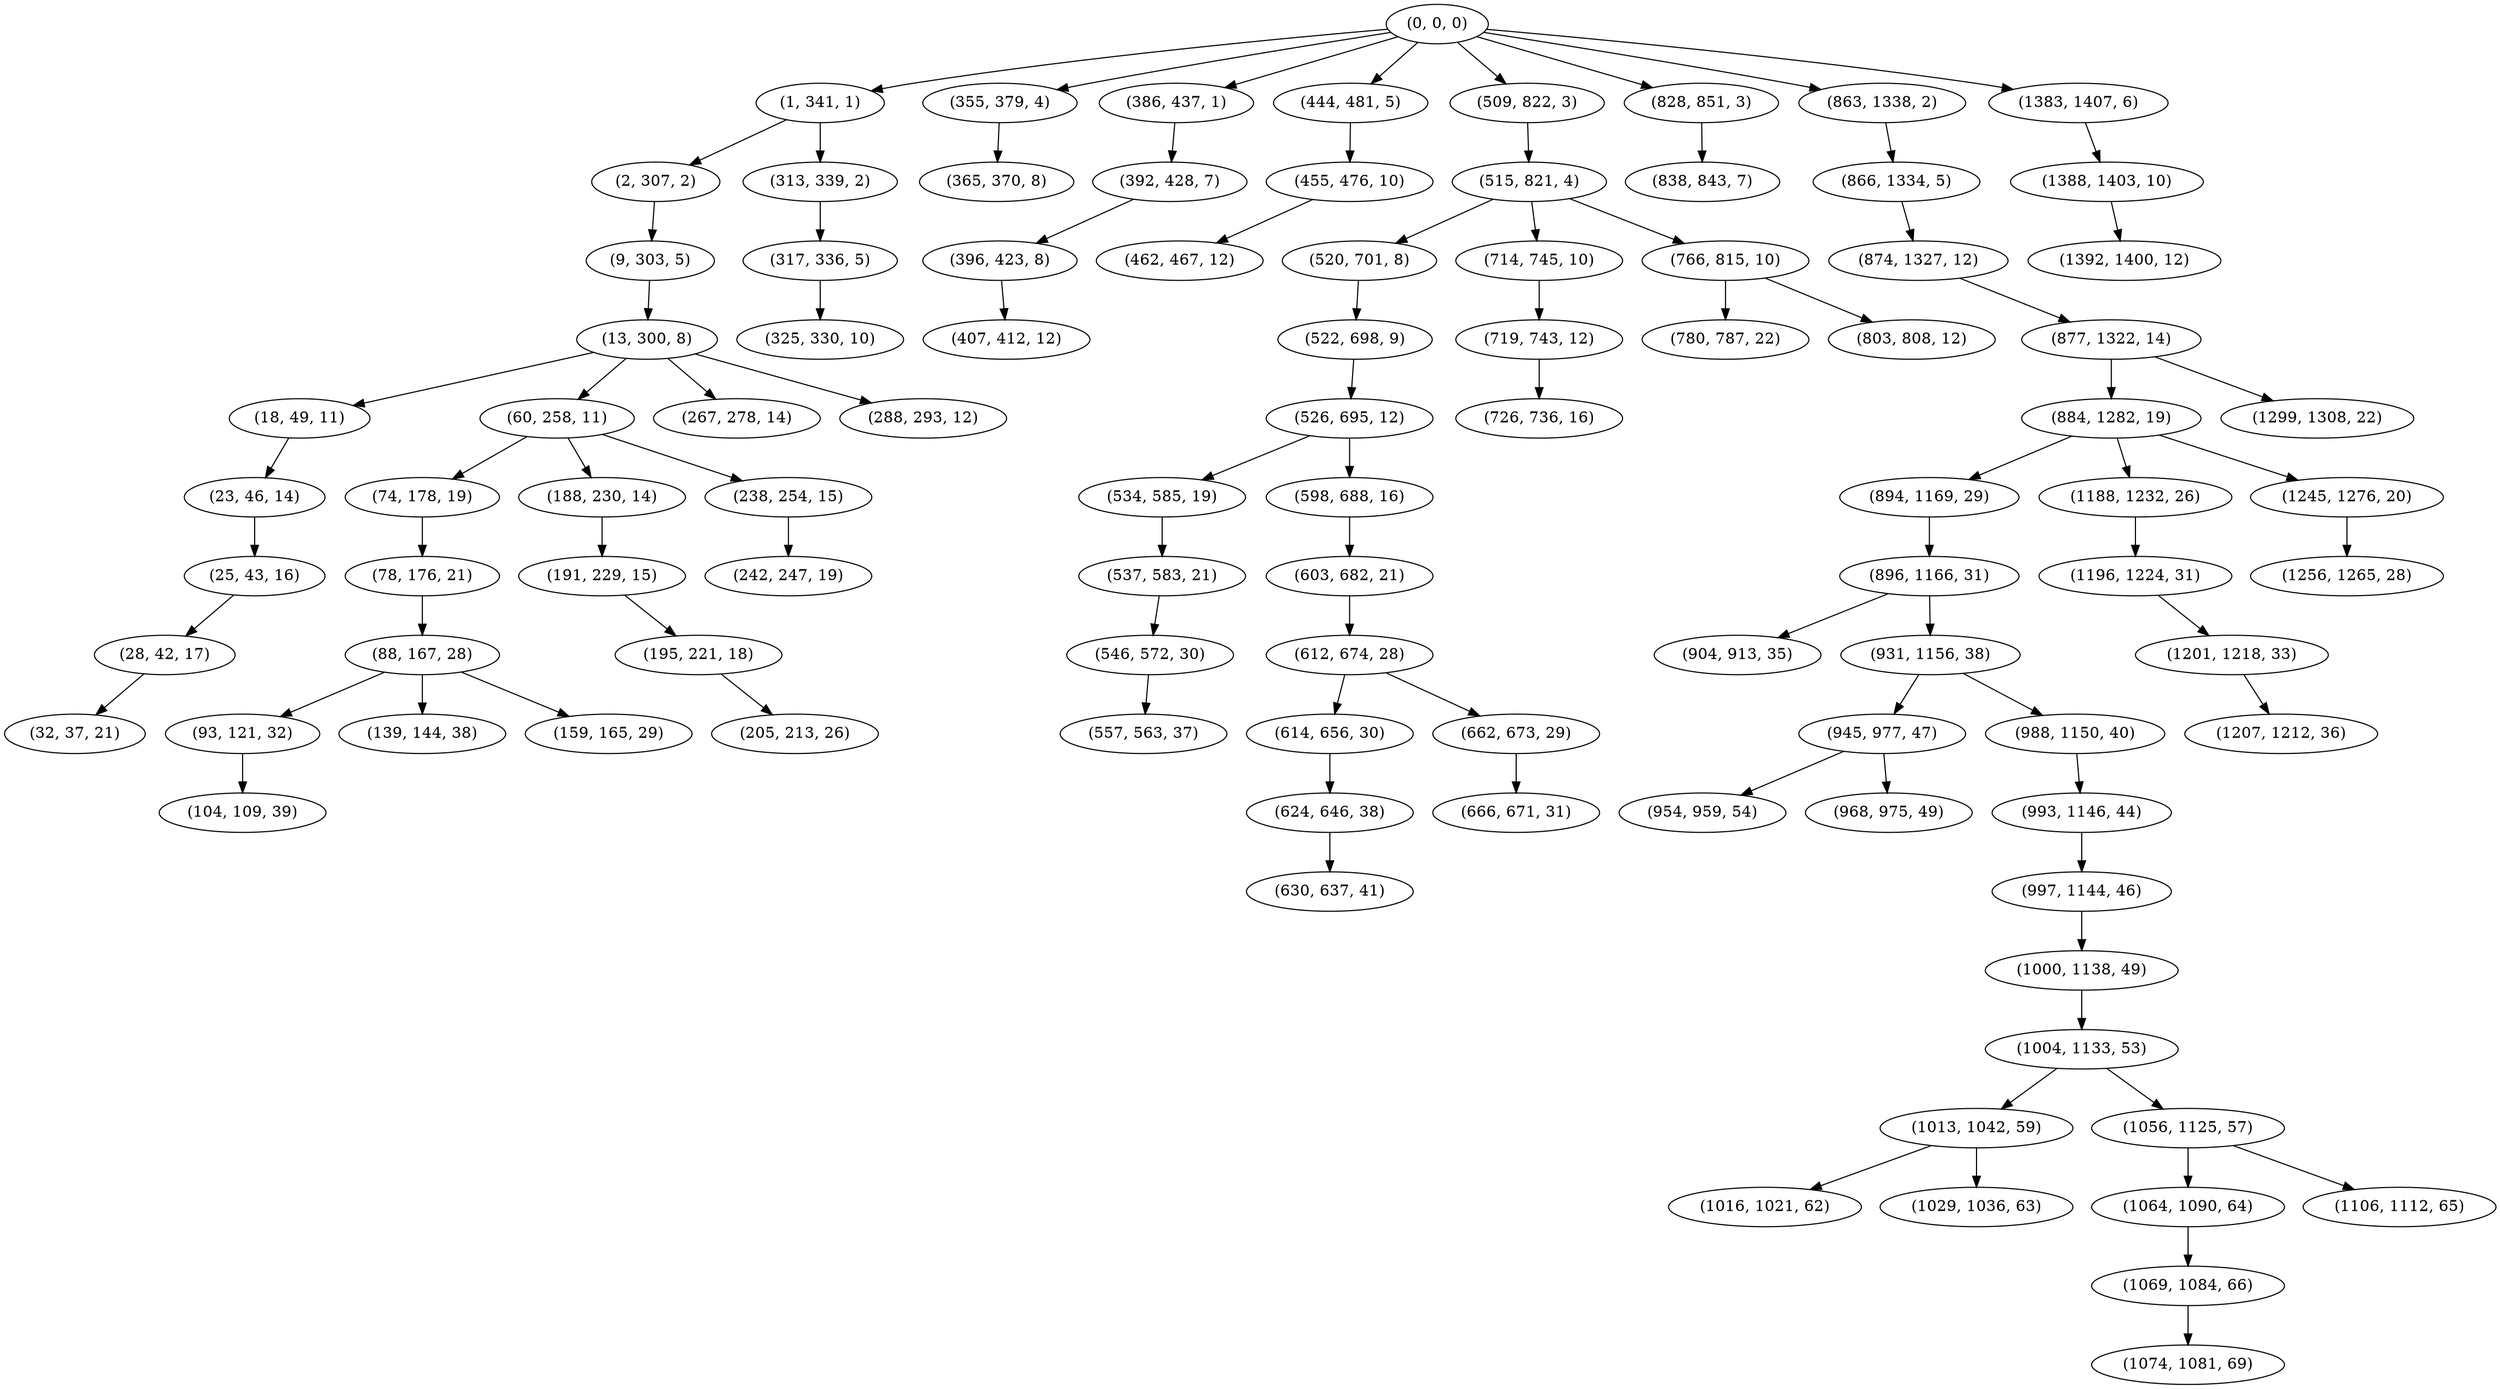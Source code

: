 digraph tree {
    "(0, 0, 0)";
    "(1, 341, 1)";
    "(2, 307, 2)";
    "(9, 303, 5)";
    "(13, 300, 8)";
    "(18, 49, 11)";
    "(23, 46, 14)";
    "(25, 43, 16)";
    "(28, 42, 17)";
    "(32, 37, 21)";
    "(60, 258, 11)";
    "(74, 178, 19)";
    "(78, 176, 21)";
    "(88, 167, 28)";
    "(93, 121, 32)";
    "(104, 109, 39)";
    "(139, 144, 38)";
    "(159, 165, 29)";
    "(188, 230, 14)";
    "(191, 229, 15)";
    "(195, 221, 18)";
    "(205, 213, 26)";
    "(238, 254, 15)";
    "(242, 247, 19)";
    "(267, 278, 14)";
    "(288, 293, 12)";
    "(313, 339, 2)";
    "(317, 336, 5)";
    "(325, 330, 10)";
    "(355, 379, 4)";
    "(365, 370, 8)";
    "(386, 437, 1)";
    "(392, 428, 7)";
    "(396, 423, 8)";
    "(407, 412, 12)";
    "(444, 481, 5)";
    "(455, 476, 10)";
    "(462, 467, 12)";
    "(509, 822, 3)";
    "(515, 821, 4)";
    "(520, 701, 8)";
    "(522, 698, 9)";
    "(526, 695, 12)";
    "(534, 585, 19)";
    "(537, 583, 21)";
    "(546, 572, 30)";
    "(557, 563, 37)";
    "(598, 688, 16)";
    "(603, 682, 21)";
    "(612, 674, 28)";
    "(614, 656, 30)";
    "(624, 646, 38)";
    "(630, 637, 41)";
    "(662, 673, 29)";
    "(666, 671, 31)";
    "(714, 745, 10)";
    "(719, 743, 12)";
    "(726, 736, 16)";
    "(766, 815, 10)";
    "(780, 787, 22)";
    "(803, 808, 12)";
    "(828, 851, 3)";
    "(838, 843, 7)";
    "(863, 1338, 2)";
    "(866, 1334, 5)";
    "(874, 1327, 12)";
    "(877, 1322, 14)";
    "(884, 1282, 19)";
    "(894, 1169, 29)";
    "(896, 1166, 31)";
    "(904, 913, 35)";
    "(931, 1156, 38)";
    "(945, 977, 47)";
    "(954, 959, 54)";
    "(968, 975, 49)";
    "(988, 1150, 40)";
    "(993, 1146, 44)";
    "(997, 1144, 46)";
    "(1000, 1138, 49)";
    "(1004, 1133, 53)";
    "(1013, 1042, 59)";
    "(1016, 1021, 62)";
    "(1029, 1036, 63)";
    "(1056, 1125, 57)";
    "(1064, 1090, 64)";
    "(1069, 1084, 66)";
    "(1074, 1081, 69)";
    "(1106, 1112, 65)";
    "(1188, 1232, 26)";
    "(1196, 1224, 31)";
    "(1201, 1218, 33)";
    "(1207, 1212, 36)";
    "(1245, 1276, 20)";
    "(1256, 1265, 28)";
    "(1299, 1308, 22)";
    "(1383, 1407, 6)";
    "(1388, 1403, 10)";
    "(1392, 1400, 12)";
    "(0, 0, 0)" -> "(1, 341, 1)";
    "(0, 0, 0)" -> "(355, 379, 4)";
    "(0, 0, 0)" -> "(386, 437, 1)";
    "(0, 0, 0)" -> "(444, 481, 5)";
    "(0, 0, 0)" -> "(509, 822, 3)";
    "(0, 0, 0)" -> "(828, 851, 3)";
    "(0, 0, 0)" -> "(863, 1338, 2)";
    "(0, 0, 0)" -> "(1383, 1407, 6)";
    "(1, 341, 1)" -> "(2, 307, 2)";
    "(1, 341, 1)" -> "(313, 339, 2)";
    "(2, 307, 2)" -> "(9, 303, 5)";
    "(9, 303, 5)" -> "(13, 300, 8)";
    "(13, 300, 8)" -> "(18, 49, 11)";
    "(13, 300, 8)" -> "(60, 258, 11)";
    "(13, 300, 8)" -> "(267, 278, 14)";
    "(13, 300, 8)" -> "(288, 293, 12)";
    "(18, 49, 11)" -> "(23, 46, 14)";
    "(23, 46, 14)" -> "(25, 43, 16)";
    "(25, 43, 16)" -> "(28, 42, 17)";
    "(28, 42, 17)" -> "(32, 37, 21)";
    "(60, 258, 11)" -> "(74, 178, 19)";
    "(60, 258, 11)" -> "(188, 230, 14)";
    "(60, 258, 11)" -> "(238, 254, 15)";
    "(74, 178, 19)" -> "(78, 176, 21)";
    "(78, 176, 21)" -> "(88, 167, 28)";
    "(88, 167, 28)" -> "(93, 121, 32)";
    "(88, 167, 28)" -> "(139, 144, 38)";
    "(88, 167, 28)" -> "(159, 165, 29)";
    "(93, 121, 32)" -> "(104, 109, 39)";
    "(188, 230, 14)" -> "(191, 229, 15)";
    "(191, 229, 15)" -> "(195, 221, 18)";
    "(195, 221, 18)" -> "(205, 213, 26)";
    "(238, 254, 15)" -> "(242, 247, 19)";
    "(313, 339, 2)" -> "(317, 336, 5)";
    "(317, 336, 5)" -> "(325, 330, 10)";
    "(355, 379, 4)" -> "(365, 370, 8)";
    "(386, 437, 1)" -> "(392, 428, 7)";
    "(392, 428, 7)" -> "(396, 423, 8)";
    "(396, 423, 8)" -> "(407, 412, 12)";
    "(444, 481, 5)" -> "(455, 476, 10)";
    "(455, 476, 10)" -> "(462, 467, 12)";
    "(509, 822, 3)" -> "(515, 821, 4)";
    "(515, 821, 4)" -> "(520, 701, 8)";
    "(515, 821, 4)" -> "(714, 745, 10)";
    "(515, 821, 4)" -> "(766, 815, 10)";
    "(520, 701, 8)" -> "(522, 698, 9)";
    "(522, 698, 9)" -> "(526, 695, 12)";
    "(526, 695, 12)" -> "(534, 585, 19)";
    "(526, 695, 12)" -> "(598, 688, 16)";
    "(534, 585, 19)" -> "(537, 583, 21)";
    "(537, 583, 21)" -> "(546, 572, 30)";
    "(546, 572, 30)" -> "(557, 563, 37)";
    "(598, 688, 16)" -> "(603, 682, 21)";
    "(603, 682, 21)" -> "(612, 674, 28)";
    "(612, 674, 28)" -> "(614, 656, 30)";
    "(612, 674, 28)" -> "(662, 673, 29)";
    "(614, 656, 30)" -> "(624, 646, 38)";
    "(624, 646, 38)" -> "(630, 637, 41)";
    "(662, 673, 29)" -> "(666, 671, 31)";
    "(714, 745, 10)" -> "(719, 743, 12)";
    "(719, 743, 12)" -> "(726, 736, 16)";
    "(766, 815, 10)" -> "(780, 787, 22)";
    "(766, 815, 10)" -> "(803, 808, 12)";
    "(828, 851, 3)" -> "(838, 843, 7)";
    "(863, 1338, 2)" -> "(866, 1334, 5)";
    "(866, 1334, 5)" -> "(874, 1327, 12)";
    "(874, 1327, 12)" -> "(877, 1322, 14)";
    "(877, 1322, 14)" -> "(884, 1282, 19)";
    "(877, 1322, 14)" -> "(1299, 1308, 22)";
    "(884, 1282, 19)" -> "(894, 1169, 29)";
    "(884, 1282, 19)" -> "(1188, 1232, 26)";
    "(884, 1282, 19)" -> "(1245, 1276, 20)";
    "(894, 1169, 29)" -> "(896, 1166, 31)";
    "(896, 1166, 31)" -> "(904, 913, 35)";
    "(896, 1166, 31)" -> "(931, 1156, 38)";
    "(931, 1156, 38)" -> "(945, 977, 47)";
    "(931, 1156, 38)" -> "(988, 1150, 40)";
    "(945, 977, 47)" -> "(954, 959, 54)";
    "(945, 977, 47)" -> "(968, 975, 49)";
    "(988, 1150, 40)" -> "(993, 1146, 44)";
    "(993, 1146, 44)" -> "(997, 1144, 46)";
    "(997, 1144, 46)" -> "(1000, 1138, 49)";
    "(1000, 1138, 49)" -> "(1004, 1133, 53)";
    "(1004, 1133, 53)" -> "(1013, 1042, 59)";
    "(1004, 1133, 53)" -> "(1056, 1125, 57)";
    "(1013, 1042, 59)" -> "(1016, 1021, 62)";
    "(1013, 1042, 59)" -> "(1029, 1036, 63)";
    "(1056, 1125, 57)" -> "(1064, 1090, 64)";
    "(1056, 1125, 57)" -> "(1106, 1112, 65)";
    "(1064, 1090, 64)" -> "(1069, 1084, 66)";
    "(1069, 1084, 66)" -> "(1074, 1081, 69)";
    "(1188, 1232, 26)" -> "(1196, 1224, 31)";
    "(1196, 1224, 31)" -> "(1201, 1218, 33)";
    "(1201, 1218, 33)" -> "(1207, 1212, 36)";
    "(1245, 1276, 20)" -> "(1256, 1265, 28)";
    "(1383, 1407, 6)" -> "(1388, 1403, 10)";
    "(1388, 1403, 10)" -> "(1392, 1400, 12)";
}
